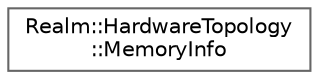 digraph "Graphical Class Hierarchy"
{
 // LATEX_PDF_SIZE
  bgcolor="transparent";
  edge [fontname=Helvetica,fontsize=10,labelfontname=Helvetica,labelfontsize=10];
  node [fontname=Helvetica,fontsize=10,shape=box,height=0.2,width=0.4];
  rankdir="LR";
  Node0 [id="Node000000",label="Realm::HardwareTopology\l::MemoryInfo",height=0.2,width=0.4,color="grey40", fillcolor="white", style="filled",URL="$structRealm_1_1HardwareTopology_1_1MemoryInfo.html",tooltip="Represents memory information for a NUMA domain."];
}

